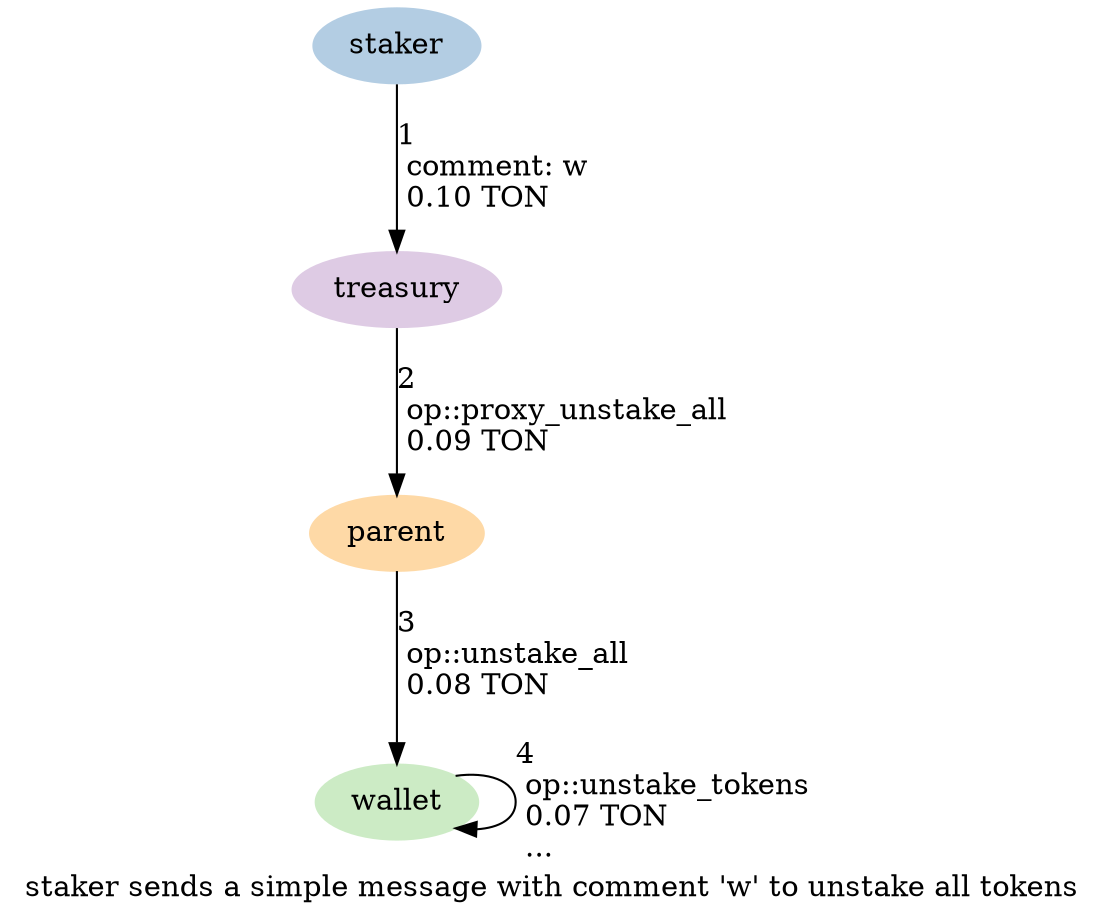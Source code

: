 digraph {
    label="staker sends a simple message with comment 'w' to unstake all tokens"
    node [ colorscheme=pastel19 style=filled ]

    /* Entities */
    staker [ color=2 ]
    wallet [ color=3 ]
    treasury [ color=4 ]
    parent [ color=5 ]

    /* Relationships */
    staker -> treasury [ label="1\l comment: w\l 0.10 TON\l" ]
    treasury -> parent [ label="2\l op::proxy_unstake_all\l 0.09 TON\l" ]
    parent -> wallet [ label="3\l op::unstake_all\l 0.08 TON\l" ]
    wallet -> wallet [ label="4\l op::unstake_tokens\l 0.07 TON\l ...\l" ]

    /* Ranks */
    { rank=min staker }
}
